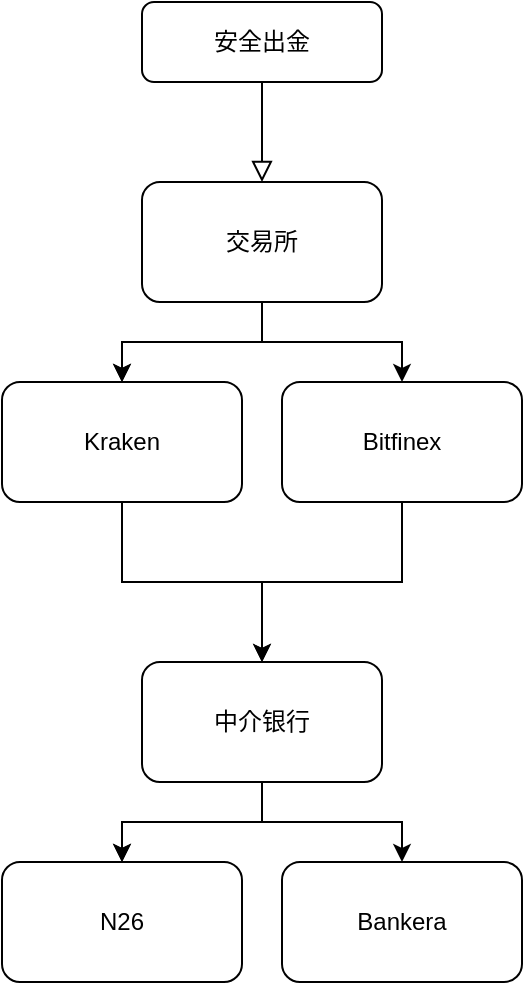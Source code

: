 <mxfile version="21.1.2" type="github">
  <diagram id="C5RBs43oDa-KdzZeNtuy" name="Page-1">
    <mxGraphModel dx="1434" dy="764" grid="1" gridSize="10" guides="1" tooltips="1" connect="1" arrows="1" fold="1" page="1" pageScale="1" pageWidth="827" pageHeight="1169" math="0" shadow="0">
      <root>
        <mxCell id="WIyWlLk6GJQsqaUBKTNV-0" />
        <mxCell id="WIyWlLk6GJQsqaUBKTNV-1" parent="WIyWlLk6GJQsqaUBKTNV-0" />
        <mxCell id="WIyWlLk6GJQsqaUBKTNV-2" value="" style="rounded=0;html=1;jettySize=auto;orthogonalLoop=1;fontSize=11;endArrow=block;endFill=0;endSize=8;strokeWidth=1;shadow=0;labelBackgroundColor=none;edgeStyle=orthogonalEdgeStyle;" parent="WIyWlLk6GJQsqaUBKTNV-1" source="WIyWlLk6GJQsqaUBKTNV-3" edge="1">
          <mxGeometry relative="1" as="geometry">
            <mxPoint x="220" y="170" as="targetPoint" />
          </mxGeometry>
        </mxCell>
        <mxCell id="WIyWlLk6GJQsqaUBKTNV-3" value="安全出金" style="rounded=1;whiteSpace=wrap;html=1;fontSize=12;glass=0;strokeWidth=1;shadow=0;" parent="WIyWlLk6GJQsqaUBKTNV-1" vertex="1">
          <mxGeometry x="160" y="80" width="120" height="40" as="geometry" />
        </mxCell>
        <mxCell id="2xgJyRmW6_UcMgAZocEG-2" value="" style="edgeStyle=orthogonalEdgeStyle;rounded=0;orthogonalLoop=1;jettySize=auto;html=1;" edge="1" parent="WIyWlLk6GJQsqaUBKTNV-1" source="2xgJyRmW6_UcMgAZocEG-0" target="2xgJyRmW6_UcMgAZocEG-1">
          <mxGeometry relative="1" as="geometry" />
        </mxCell>
        <mxCell id="2xgJyRmW6_UcMgAZocEG-3" value="" style="edgeStyle=orthogonalEdgeStyle;rounded=0;orthogonalLoop=1;jettySize=auto;html=1;" edge="1" parent="WIyWlLk6GJQsqaUBKTNV-1" source="2xgJyRmW6_UcMgAZocEG-0" target="2xgJyRmW6_UcMgAZocEG-1">
          <mxGeometry relative="1" as="geometry" />
        </mxCell>
        <mxCell id="2xgJyRmW6_UcMgAZocEG-5" style="edgeStyle=orthogonalEdgeStyle;rounded=0;orthogonalLoop=1;jettySize=auto;html=1;entryX=0.5;entryY=0;entryDx=0;entryDy=0;" edge="1" parent="WIyWlLk6GJQsqaUBKTNV-1" source="2xgJyRmW6_UcMgAZocEG-0" target="2xgJyRmW6_UcMgAZocEG-4">
          <mxGeometry relative="1" as="geometry" />
        </mxCell>
        <mxCell id="2xgJyRmW6_UcMgAZocEG-0" value="交易所" style="rounded=1;whiteSpace=wrap;html=1;" vertex="1" parent="WIyWlLk6GJQsqaUBKTNV-1">
          <mxGeometry x="160" y="170" width="120" height="60" as="geometry" />
        </mxCell>
        <mxCell id="2xgJyRmW6_UcMgAZocEG-7" value="" style="edgeStyle=orthogonalEdgeStyle;rounded=0;orthogonalLoop=1;jettySize=auto;html=1;" edge="1" parent="WIyWlLk6GJQsqaUBKTNV-1" source="2xgJyRmW6_UcMgAZocEG-1" target="2xgJyRmW6_UcMgAZocEG-6">
          <mxGeometry relative="1" as="geometry" />
        </mxCell>
        <mxCell id="2xgJyRmW6_UcMgAZocEG-1" value="Kraken" style="whiteSpace=wrap;html=1;rounded=1;" vertex="1" parent="WIyWlLk6GJQsqaUBKTNV-1">
          <mxGeometry x="90" y="270" width="120" height="60" as="geometry" />
        </mxCell>
        <mxCell id="2xgJyRmW6_UcMgAZocEG-8" style="edgeStyle=orthogonalEdgeStyle;rounded=0;orthogonalLoop=1;jettySize=auto;html=1;entryX=0.5;entryY=0;entryDx=0;entryDy=0;" edge="1" parent="WIyWlLk6GJQsqaUBKTNV-1" source="2xgJyRmW6_UcMgAZocEG-4" target="2xgJyRmW6_UcMgAZocEG-6">
          <mxGeometry relative="1" as="geometry" />
        </mxCell>
        <mxCell id="2xgJyRmW6_UcMgAZocEG-4" value="Bitfinex" style="rounded=1;whiteSpace=wrap;html=1;" vertex="1" parent="WIyWlLk6GJQsqaUBKTNV-1">
          <mxGeometry x="230" y="270" width="120" height="60" as="geometry" />
        </mxCell>
        <mxCell id="2xgJyRmW6_UcMgAZocEG-10" value="" style="edgeStyle=orthogonalEdgeStyle;rounded=0;orthogonalLoop=1;jettySize=auto;html=1;" edge="1" parent="WIyWlLk6GJQsqaUBKTNV-1" source="2xgJyRmW6_UcMgAZocEG-6" target="2xgJyRmW6_UcMgAZocEG-9">
          <mxGeometry relative="1" as="geometry" />
        </mxCell>
        <mxCell id="2xgJyRmW6_UcMgAZocEG-11" value="" style="edgeStyle=orthogonalEdgeStyle;rounded=0;orthogonalLoop=1;jettySize=auto;html=1;" edge="1" parent="WIyWlLk6GJQsqaUBKTNV-1" source="2xgJyRmW6_UcMgAZocEG-6" target="2xgJyRmW6_UcMgAZocEG-9">
          <mxGeometry relative="1" as="geometry" />
        </mxCell>
        <mxCell id="2xgJyRmW6_UcMgAZocEG-13" style="edgeStyle=orthogonalEdgeStyle;rounded=0;orthogonalLoop=1;jettySize=auto;html=1;entryX=0.5;entryY=0;entryDx=0;entryDy=0;" edge="1" parent="WIyWlLk6GJQsqaUBKTNV-1" source="2xgJyRmW6_UcMgAZocEG-6" target="2xgJyRmW6_UcMgAZocEG-12">
          <mxGeometry relative="1" as="geometry" />
        </mxCell>
        <mxCell id="2xgJyRmW6_UcMgAZocEG-6" value="中介银行" style="whiteSpace=wrap;html=1;rounded=1;" vertex="1" parent="WIyWlLk6GJQsqaUBKTNV-1">
          <mxGeometry x="160" y="410" width="120" height="60" as="geometry" />
        </mxCell>
        <mxCell id="2xgJyRmW6_UcMgAZocEG-9" value="N26" style="whiteSpace=wrap;html=1;rounded=1;" vertex="1" parent="WIyWlLk6GJQsqaUBKTNV-1">
          <mxGeometry x="90" y="510" width="120" height="60" as="geometry" />
        </mxCell>
        <mxCell id="2xgJyRmW6_UcMgAZocEG-12" value="Bankera" style="rounded=1;whiteSpace=wrap;html=1;" vertex="1" parent="WIyWlLk6GJQsqaUBKTNV-1">
          <mxGeometry x="230" y="510" width="120" height="60" as="geometry" />
        </mxCell>
      </root>
    </mxGraphModel>
  </diagram>
</mxfile>

